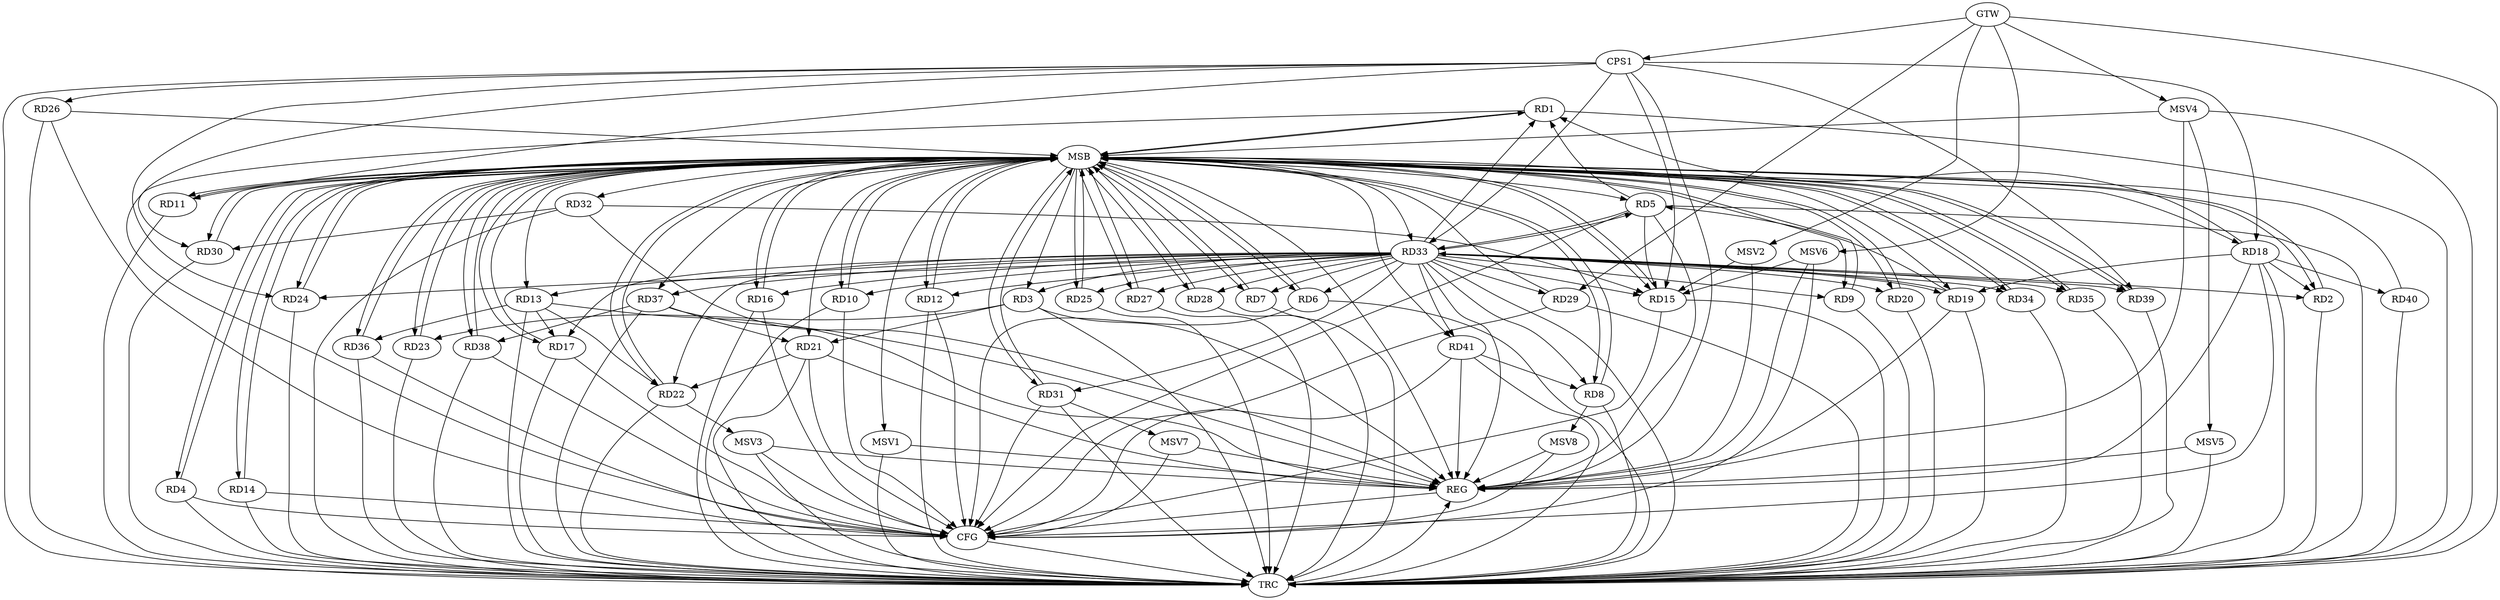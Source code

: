 strict digraph G {
  RD1 [ label="RD1" ];
  RD2 [ label="RD2" ];
  RD3 [ label="RD3" ];
  RD4 [ label="RD4" ];
  RD5 [ label="RD5" ];
  RD6 [ label="RD6" ];
  RD7 [ label="RD7" ];
  RD8 [ label="RD8" ];
  RD9 [ label="RD9" ];
  RD10 [ label="RD10" ];
  RD11 [ label="RD11" ];
  RD12 [ label="RD12" ];
  RD13 [ label="RD13" ];
  RD14 [ label="RD14" ];
  RD15 [ label="RD15" ];
  RD16 [ label="RD16" ];
  RD17 [ label="RD17" ];
  RD18 [ label="RD18" ];
  RD19 [ label="RD19" ];
  RD20 [ label="RD20" ];
  RD21 [ label="RD21" ];
  RD22 [ label="RD22" ];
  RD23 [ label="RD23" ];
  RD24 [ label="RD24" ];
  RD25 [ label="RD25" ];
  RD26 [ label="RD26" ];
  RD27 [ label="RD27" ];
  RD28 [ label="RD28" ];
  RD29 [ label="RD29" ];
  RD30 [ label="RD30" ];
  RD31 [ label="RD31" ];
  RD32 [ label="RD32" ];
  RD33 [ label="RD33" ];
  RD34 [ label="RD34" ];
  RD35 [ label="RD35" ];
  RD36 [ label="RD36" ];
  RD37 [ label="RD37" ];
  RD38 [ label="RD38" ];
  RD39 [ label="RD39" ];
  RD40 [ label="RD40" ];
  RD41 [ label="RD41" ];
  CPS1 [ label="CPS1" ];
  GTW [ label="GTW" ];
  REG [ label="REG" ];
  MSB [ label="MSB" ];
  CFG [ label="CFG" ];
  TRC [ label="TRC" ];
  MSV1 [ label="MSV1" ];
  MSV2 [ label="MSV2" ];
  MSV3 [ label="MSV3" ];
  MSV4 [ label="MSV4" ];
  MSV5 [ label="MSV5" ];
  MSV6 [ label="MSV6" ];
  MSV7 [ label="MSV7" ];
  MSV8 [ label="MSV8" ];
  RD5 -> RD1;
  RD18 -> RD1;
  RD18 -> RD2;
  RD3 -> RD21;
  RD3 -> RD23;
  RD5 -> RD15;
  RD19 -> RD5;
  RD5 -> RD33;
  RD33 -> RD8;
  RD41 -> RD8;
  RD13 -> RD17;
  RD13 -> RD22;
  RD33 -> RD13;
  RD13 -> RD36;
  RD32 -> RD15;
  RD18 -> RD19;
  RD18 -> RD40;
  RD19 -> RD33;
  RD33 -> RD19;
  RD21 -> RD22;
  RD37 -> RD21;
  RD33 -> RD22;
  RD32 -> RD30;
  RD33 -> RD37;
  RD33 -> RD41;
  RD37 -> RD38;
  CPS1 -> RD26;
  CPS1 -> RD11;
  CPS1 -> RD33;
  CPS1 -> RD15;
  CPS1 -> RD24;
  CPS1 -> RD30;
  CPS1 -> RD18;
  CPS1 -> RD39;
  GTW -> RD29;
  GTW -> CPS1;
  RD3 -> REG;
  RD5 -> REG;
  RD13 -> REG;
  RD18 -> REG;
  RD19 -> REG;
  RD21 -> REG;
  RD32 -> REG;
  RD33 -> REG;
  RD37 -> REG;
  RD41 -> REG;
  CPS1 -> REG;
  RD1 -> MSB;
  MSB -> RD5;
  MSB -> RD9;
  MSB -> RD17;
  MSB -> RD33;
  MSB -> RD35;
  MSB -> RD37;
  MSB -> REG;
  RD2 -> MSB;
  MSB -> RD7;
  MSB -> RD14;
  MSB -> RD19;
  MSB -> RD25;
  RD4 -> MSB;
  MSB -> RD11;
  MSB -> RD24;
  RD6 -> MSB;
  MSB -> RD1;
  MSB -> RD12;
  RD7 -> MSB;
  MSB -> RD8;
  MSB -> RD21;
  RD8 -> MSB;
  MSB -> RD10;
  MSB -> RD34;
  MSB -> RD39;
  MSB -> RD41;
  RD9 -> MSB;
  MSB -> RD20;
  RD10 -> MSB;
  MSB -> RD18;
  RD11 -> MSB;
  MSB -> RD23;
  RD12 -> MSB;
  MSB -> RD4;
  MSB -> RD38;
  RD14 -> MSB;
  MSB -> RD3;
  MSB -> RD13;
  RD15 -> MSB;
  MSB -> RD28;
  MSB -> RD30;
  RD16 -> MSB;
  MSB -> RD15;
  MSB -> RD22;
  RD17 -> MSB;
  MSB -> RD16;
  MSB -> RD36;
  RD20 -> MSB;
  MSB -> RD27;
  RD22 -> MSB;
  RD23 -> MSB;
  MSB -> RD2;
  RD24 -> MSB;
  RD25 -> MSB;
  RD26 -> MSB;
  RD27 -> MSB;
  RD28 -> MSB;
  MSB -> RD31;
  RD29 -> MSB;
  RD30 -> MSB;
  MSB -> RD6;
  RD31 -> MSB;
  RD34 -> MSB;
  RD35 -> MSB;
  RD36 -> MSB;
  MSB -> RD32;
  RD38 -> MSB;
  RD39 -> MSB;
  RD40 -> MSB;
  RD14 -> CFG;
  RD21 -> CFG;
  RD6 -> CFG;
  RD18 -> CFG;
  RD12 -> CFG;
  RD16 -> CFG;
  RD38 -> CFG;
  RD29 -> CFG;
  RD5 -> CFG;
  RD4 -> CFG;
  RD41 -> CFG;
  RD1 -> CFG;
  RD31 -> CFG;
  RD10 -> CFG;
  RD26 -> CFG;
  RD17 -> CFG;
  RD15 -> CFG;
  RD36 -> CFG;
  REG -> CFG;
  RD1 -> TRC;
  RD2 -> TRC;
  RD3 -> TRC;
  RD4 -> TRC;
  RD5 -> TRC;
  RD6 -> TRC;
  RD7 -> TRC;
  RD8 -> TRC;
  RD9 -> TRC;
  RD10 -> TRC;
  RD11 -> TRC;
  RD12 -> TRC;
  RD13 -> TRC;
  RD14 -> TRC;
  RD15 -> TRC;
  RD16 -> TRC;
  RD17 -> TRC;
  RD18 -> TRC;
  RD19 -> TRC;
  RD20 -> TRC;
  RD21 -> TRC;
  RD22 -> TRC;
  RD23 -> TRC;
  RD24 -> TRC;
  RD25 -> TRC;
  RD26 -> TRC;
  RD27 -> TRC;
  RD28 -> TRC;
  RD29 -> TRC;
  RD30 -> TRC;
  RD31 -> TRC;
  RD32 -> TRC;
  RD33 -> TRC;
  RD34 -> TRC;
  RD35 -> TRC;
  RD36 -> TRC;
  RD37 -> TRC;
  RD38 -> TRC;
  RD39 -> TRC;
  RD40 -> TRC;
  RD41 -> TRC;
  CPS1 -> TRC;
  GTW -> TRC;
  CFG -> TRC;
  TRC -> REG;
  RD33 -> RD25;
  RD33 -> RD20;
  RD33 -> RD28;
  RD33 -> RD24;
  RD33 -> RD16;
  RD33 -> RD9;
  RD33 -> RD5;
  RD33 -> RD31;
  RD33 -> RD3;
  RD33 -> RD6;
  RD33 -> RD34;
  RD33 -> RD2;
  RD33 -> RD27;
  RD33 -> RD7;
  RD33 -> RD15;
  RD33 -> RD12;
  RD33 -> RD39;
  RD33 -> RD1;
  RD33 -> RD17;
  RD33 -> RD35;
  RD33 -> RD29;
  RD33 -> RD10;
  MSB -> MSV1;
  MSV1 -> REG;
  MSV1 -> TRC;
  MSV2 -> RD15;
  GTW -> MSV2;
  MSV2 -> REG;
  RD22 -> MSV3;
  MSV3 -> REG;
  MSV3 -> TRC;
  MSV3 -> CFG;
  MSV4 -> MSB;
  GTW -> MSV4;
  MSV4 -> REG;
  MSV4 -> TRC;
  MSV4 -> MSV5;
  MSV5 -> REG;
  MSV5 -> TRC;
  MSV6 -> RD15;
  GTW -> MSV6;
  MSV6 -> REG;
  MSV6 -> CFG;
  RD31 -> MSV7;
  MSV7 -> REG;
  MSV7 -> CFG;
  RD8 -> MSV8;
  MSV8 -> REG;
  MSV8 -> CFG;
}
